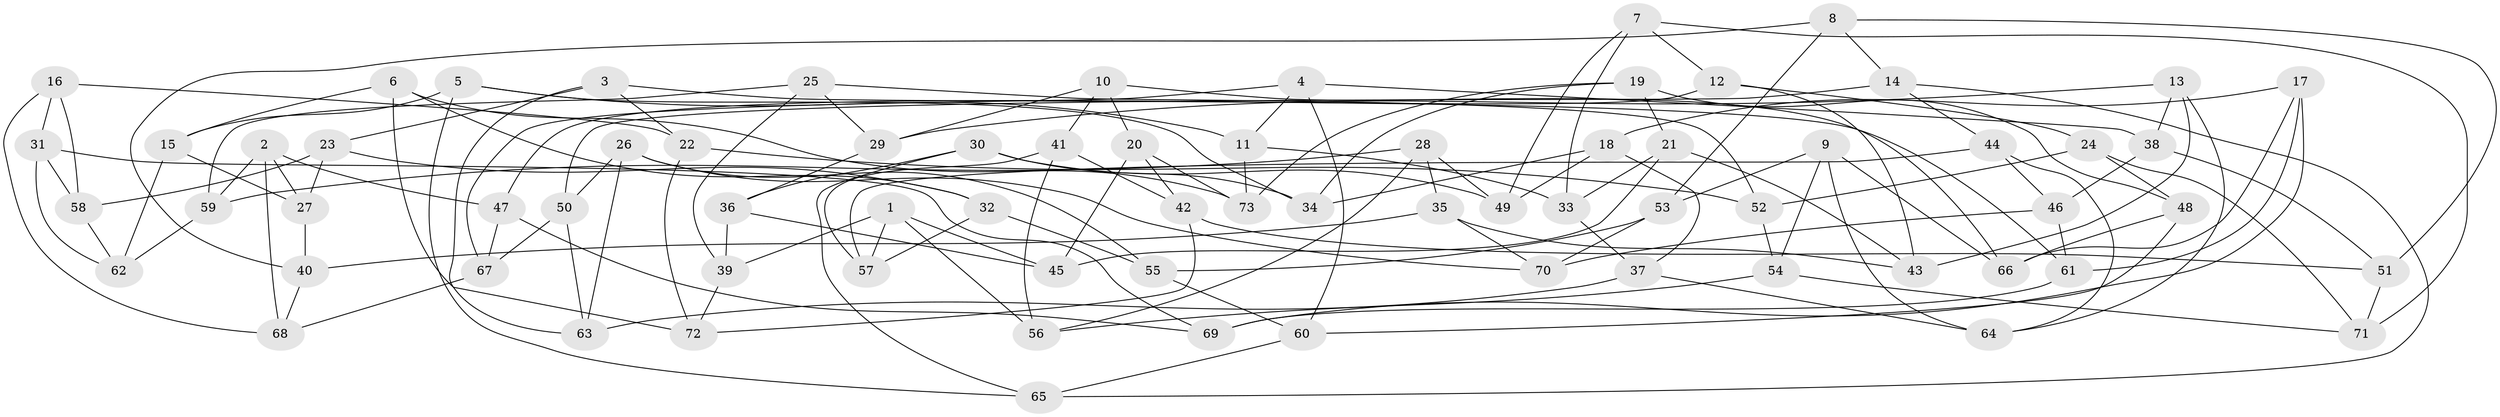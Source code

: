 // Generated by graph-tools (version 1.1) at 2025/50/03/09/25 03:50:49]
// undirected, 73 vertices, 146 edges
graph export_dot {
graph [start="1"]
  node [color=gray90,style=filled];
  1;
  2;
  3;
  4;
  5;
  6;
  7;
  8;
  9;
  10;
  11;
  12;
  13;
  14;
  15;
  16;
  17;
  18;
  19;
  20;
  21;
  22;
  23;
  24;
  25;
  26;
  27;
  28;
  29;
  30;
  31;
  32;
  33;
  34;
  35;
  36;
  37;
  38;
  39;
  40;
  41;
  42;
  43;
  44;
  45;
  46;
  47;
  48;
  49;
  50;
  51;
  52;
  53;
  54;
  55;
  56;
  57;
  58;
  59;
  60;
  61;
  62;
  63;
  64;
  65;
  66;
  67;
  68;
  69;
  70;
  71;
  72;
  73;
  1 -- 56;
  1 -- 57;
  1 -- 39;
  1 -- 45;
  2 -- 47;
  2 -- 68;
  2 -- 27;
  2 -- 59;
  3 -- 61;
  3 -- 23;
  3 -- 63;
  3 -- 22;
  4 -- 60;
  4 -- 38;
  4 -- 67;
  4 -- 11;
  5 -- 34;
  5 -- 65;
  5 -- 11;
  5 -- 15;
  6 -- 15;
  6 -- 32;
  6 -- 72;
  6 -- 73;
  7 -- 71;
  7 -- 49;
  7 -- 33;
  7 -- 12;
  8 -- 53;
  8 -- 14;
  8 -- 40;
  8 -- 51;
  9 -- 53;
  9 -- 54;
  9 -- 66;
  9 -- 64;
  10 -- 20;
  10 -- 29;
  10 -- 41;
  10 -- 66;
  11 -- 73;
  11 -- 33;
  12 -- 24;
  12 -- 47;
  12 -- 43;
  13 -- 29;
  13 -- 43;
  13 -- 38;
  13 -- 64;
  14 -- 50;
  14 -- 44;
  14 -- 65;
  15 -- 27;
  15 -- 62;
  16 -- 31;
  16 -- 58;
  16 -- 68;
  16 -- 22;
  17 -- 18;
  17 -- 69;
  17 -- 66;
  17 -- 61;
  18 -- 37;
  18 -- 49;
  18 -- 34;
  19 -- 34;
  19 -- 48;
  19 -- 73;
  19 -- 21;
  20 -- 73;
  20 -- 45;
  20 -- 42;
  21 -- 33;
  21 -- 45;
  21 -- 43;
  22 -- 72;
  22 -- 52;
  23 -- 58;
  23 -- 27;
  23 -- 32;
  24 -- 52;
  24 -- 48;
  24 -- 71;
  25 -- 59;
  25 -- 52;
  25 -- 39;
  25 -- 29;
  26 -- 50;
  26 -- 63;
  26 -- 70;
  26 -- 55;
  27 -- 40;
  28 -- 59;
  28 -- 35;
  28 -- 49;
  28 -- 56;
  29 -- 36;
  30 -- 34;
  30 -- 36;
  30 -- 65;
  30 -- 49;
  31 -- 62;
  31 -- 69;
  31 -- 58;
  32 -- 55;
  32 -- 57;
  33 -- 37;
  35 -- 70;
  35 -- 40;
  35 -- 43;
  36 -- 39;
  36 -- 45;
  37 -- 63;
  37 -- 64;
  38 -- 51;
  38 -- 46;
  39 -- 72;
  40 -- 68;
  41 -- 56;
  41 -- 42;
  41 -- 57;
  42 -- 51;
  42 -- 72;
  44 -- 64;
  44 -- 46;
  44 -- 57;
  46 -- 61;
  46 -- 70;
  47 -- 69;
  47 -- 67;
  48 -- 66;
  48 -- 60;
  50 -- 67;
  50 -- 63;
  51 -- 71;
  52 -- 54;
  53 -- 55;
  53 -- 70;
  54 -- 71;
  54 -- 56;
  55 -- 60;
  58 -- 62;
  59 -- 62;
  60 -- 65;
  61 -- 69;
  67 -- 68;
}
